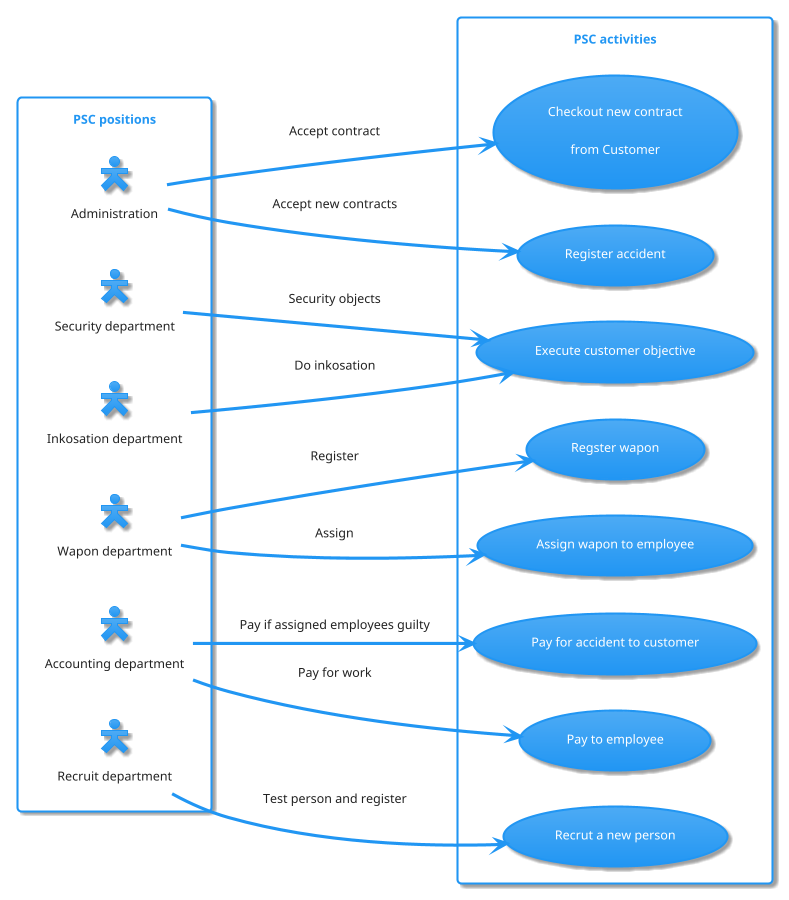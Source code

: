 @startuml
!theme materia

top to bottom direction
skinparam actorStyle Hollow

rectangle "PSC activities" {
left to right direction
usecase recrut as "Recrut a new person"
usecase accept as "Checkout new contract
from Customer"
usecase regAcc as "Register accident"
usecase regWpn as "Regster wapon"
usecase assignWpn as "Assign wapon to employee"
usecase payAcc as "Pay for accident to customer"
usecase payToEmpl as "Pay to employee"
usecase doWork as "Execute customer objective"
}

rectangle "PSC positions" {
actor Administration as adm
actor "Security department" as sec
actor "Inkosation department" as ink
actor "Wapon department" as wpn
actor "Accounting department" as acc
actor "Recruit department" as rec
}

adm -down-> accept: "Accept contract"

acc -down-> payToEmpl: "Pay for work"
acc -down-> payAcc: "Pay if assigned employees guilty"

ink -down-> doWork: "Do inkosation"
sec -down-> doWork: "Security objects"

wpn -down-> regWpn: "Register"
wpn -down-> assignWpn: "Assign"

rec -down-> recrut: "Test person and register"

adm -down-> regAcc: "Accept new contracts"

@enduml
